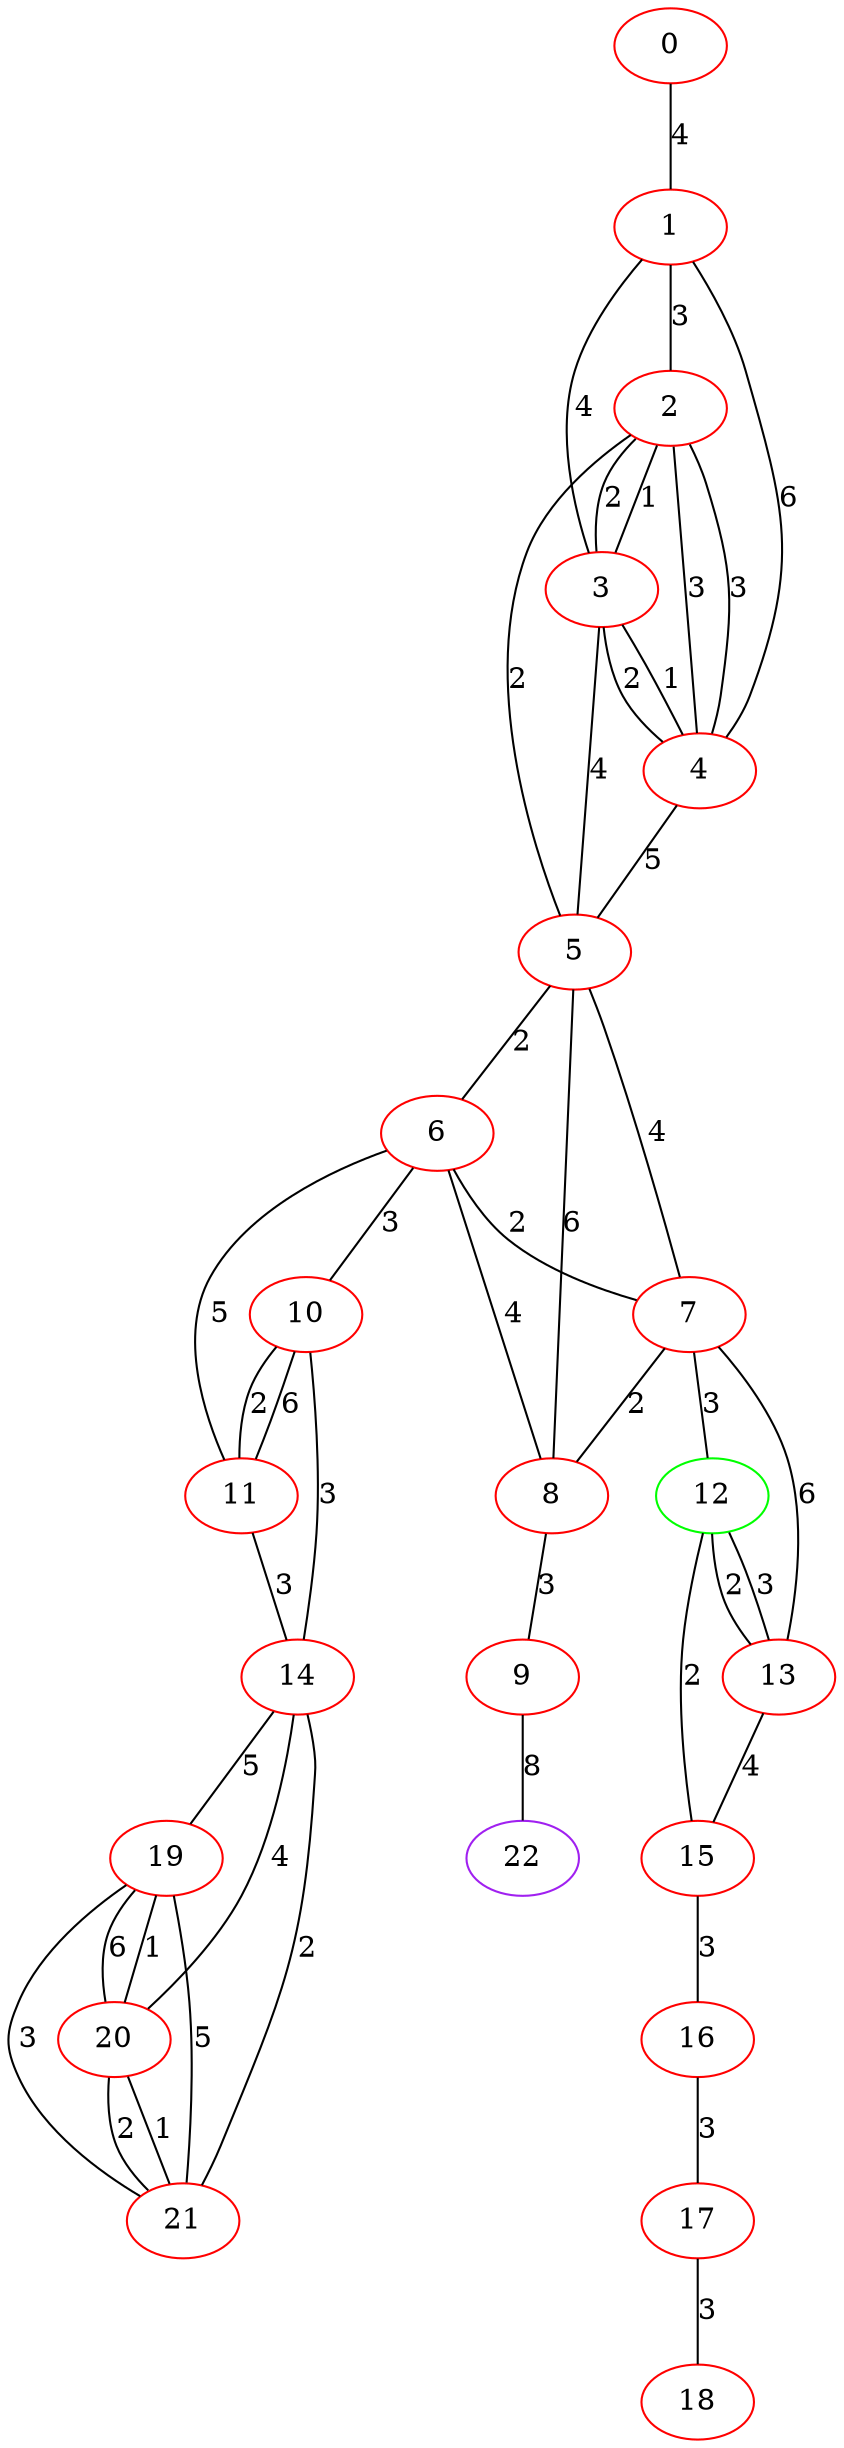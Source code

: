 graph "" {
0 [color=red, weight=1];
1 [color=red, weight=1];
2 [color=red, weight=1];
3 [color=red, weight=1];
4 [color=red, weight=1];
5 [color=red, weight=1];
6 [color=red, weight=1];
7 [color=red, weight=1];
8 [color=red, weight=1];
9 [color=red, weight=1];
10 [color=red, weight=1];
11 [color=red, weight=1];
12 [color=green, weight=2];
13 [color=red, weight=1];
14 [color=red, weight=1];
15 [color=red, weight=1];
16 [color=red, weight=1];
17 [color=red, weight=1];
18 [color=red, weight=1];
19 [color=red, weight=1];
20 [color=red, weight=1];
21 [color=red, weight=1];
22 [color=purple, weight=4];
0 -- 1  [key=0, label=4];
1 -- 2  [key=0, label=3];
1 -- 3  [key=0, label=4];
1 -- 4  [key=0, label=6];
2 -- 3  [key=0, label=2];
2 -- 3  [key=1, label=1];
2 -- 4  [key=0, label=3];
2 -- 4  [key=1, label=3];
2 -- 5  [key=0, label=2];
3 -- 4  [key=0, label=1];
3 -- 4  [key=1, label=2];
3 -- 5  [key=0, label=4];
4 -- 5  [key=0, label=5];
5 -- 6  [key=0, label=2];
5 -- 7  [key=0, label=4];
5 -- 8  [key=0, label=6];
6 -- 8  [key=0, label=4];
6 -- 10  [key=0, label=3];
6 -- 11  [key=0, label=5];
6 -- 7  [key=0, label=2];
7 -- 8  [key=0, label=2];
7 -- 12  [key=0, label=3];
7 -- 13  [key=0, label=6];
8 -- 9  [key=0, label=3];
9 -- 22  [key=0, label=8];
10 -- 11  [key=0, label=2];
10 -- 11  [key=1, label=6];
10 -- 14  [key=0, label=3];
11 -- 14  [key=0, label=3];
12 -- 13  [key=0, label=2];
12 -- 13  [key=1, label=3];
12 -- 15  [key=0, label=2];
13 -- 15  [key=0, label=4];
14 -- 19  [key=0, label=5];
14 -- 20  [key=0, label=4];
14 -- 21  [key=0, label=2];
15 -- 16  [key=0, label=3];
16 -- 17  [key=0, label=3];
17 -- 18  [key=0, label=3];
19 -- 20  [key=0, label=6];
19 -- 20  [key=1, label=1];
19 -- 21  [key=0, label=5];
19 -- 21  [key=1, label=3];
20 -- 21  [key=0, label=1];
20 -- 21  [key=1, label=2];
}
